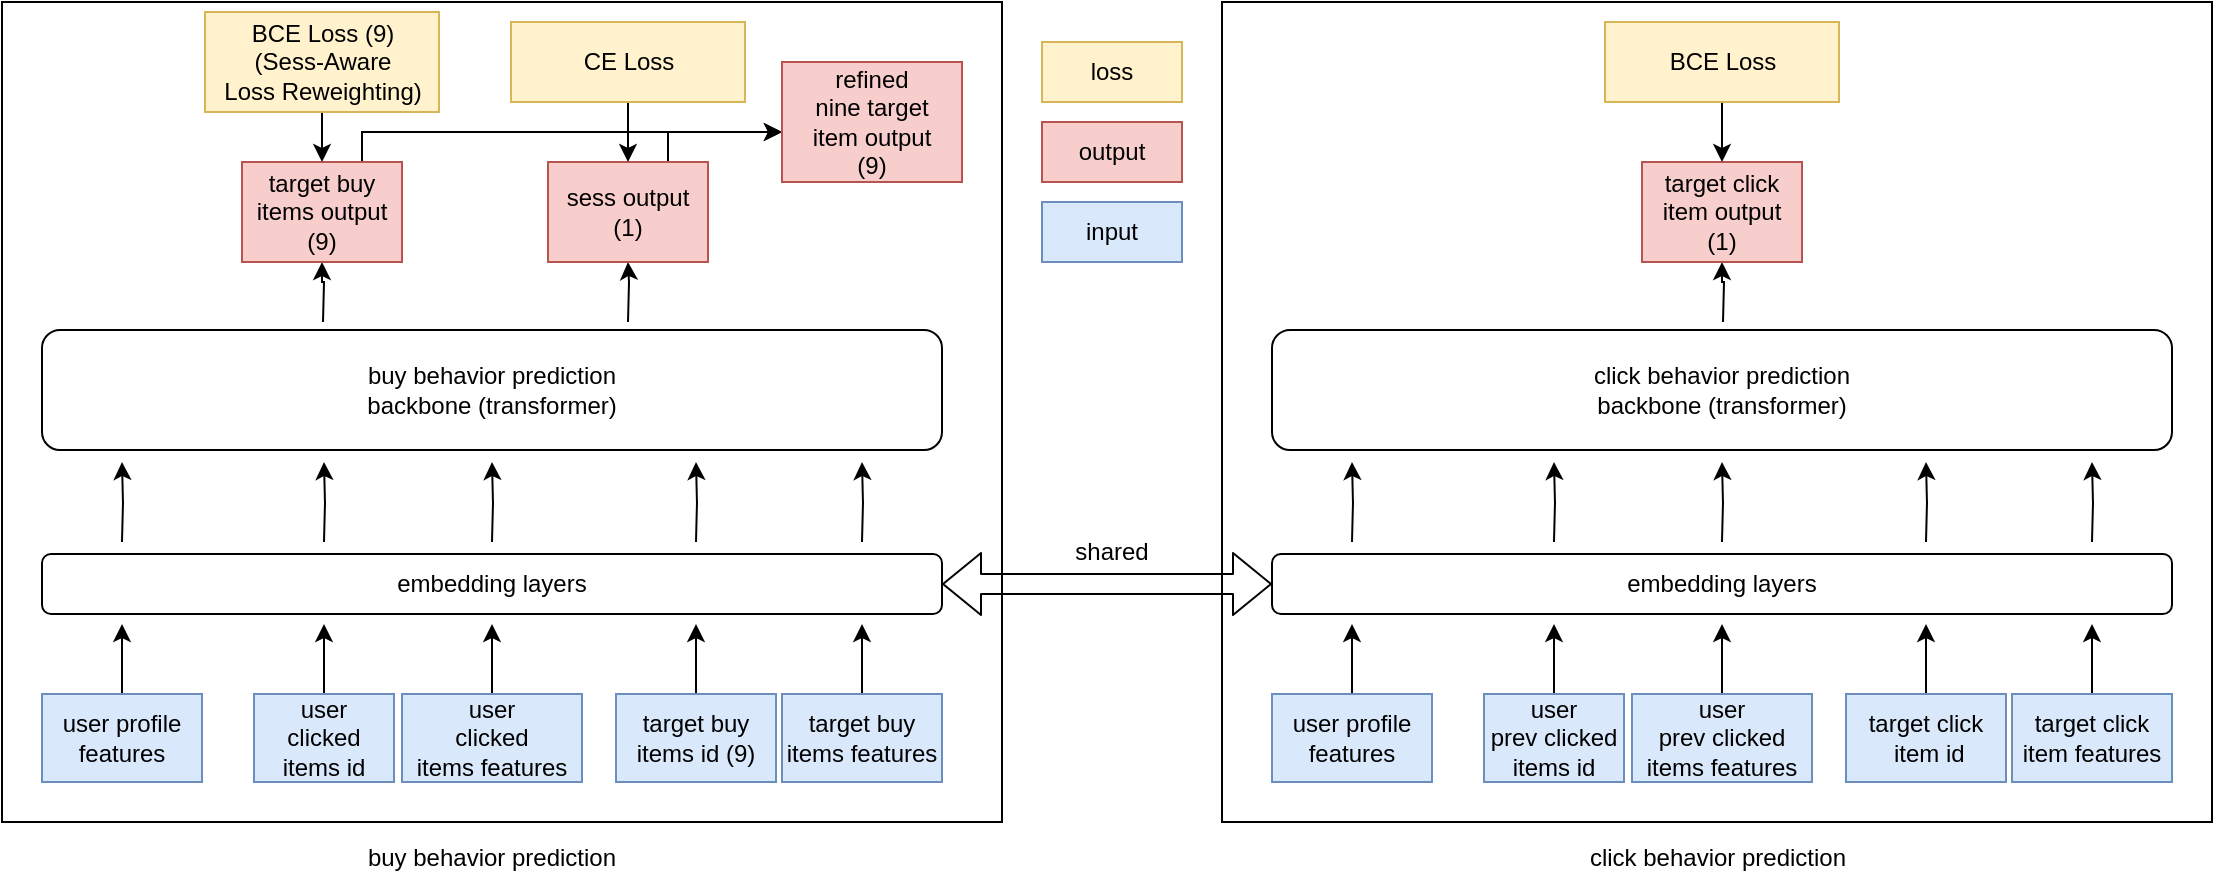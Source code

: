 <mxfile version="14.9.7" type="device" pages="2"><diagram id="-xp0kg093DUej-uV7qcj" name="Page-1"><mxGraphModel dx="1244" dy="751" grid="1" gridSize="10" guides="1" tooltips="1" connect="1" arrows="1" fold="1" page="1" pageScale="1" pageWidth="1100" pageHeight="850" math="0" shadow="0"><root><mxCell id="0"/><mxCell id="1" parent="0"/><mxCell id="5mPbPH-r_36rvwgHqpO8-64" value="" style="rounded=0;whiteSpace=wrap;html=1;fillColor=none;" vertex="1" parent="1"><mxGeometry x="630" y="10" width="495" height="410" as="geometry"/></mxCell><mxCell id="5mPbPH-r_36rvwgHqpO8-63" value="" style="rounded=0;whiteSpace=wrap;html=1;fillColor=none;" vertex="1" parent="1"><mxGeometry x="20" y="10" width="500" height="410" as="geometry"/></mxCell><mxCell id="5mPbPH-r_36rvwgHqpO8-10" style="edgeStyle=orthogonalEdgeStyle;rounded=0;orthogonalLoop=1;jettySize=auto;html=1;exitX=0.25;exitY=0;exitDx=0;exitDy=0;" edge="1" parent="1" target="5mPbPH-r_36rvwgHqpO8-8"><mxGeometry relative="1" as="geometry"><mxPoint x="180.5" y="170" as="sourcePoint"/></mxGeometry></mxCell><mxCell id="5mPbPH-r_36rvwgHqpO8-11" style="edgeStyle=orthogonalEdgeStyle;rounded=0;orthogonalLoop=1;jettySize=auto;html=1;exitX=0.5;exitY=0;exitDx=0;exitDy=0;" edge="1" parent="1" target="5mPbPH-r_36rvwgHqpO8-9"><mxGeometry relative="1" as="geometry"><mxPoint x="333" y="170" as="sourcePoint"/></mxGeometry></mxCell><mxCell id="5mPbPH-r_36rvwgHqpO8-1" value="buy behavior prediction &lt;br&gt;backbone (transformer)" style="rounded=1;whiteSpace=wrap;html=1;" vertex="1" parent="1"><mxGeometry x="40" y="174" width="450" height="60" as="geometry"/></mxCell><mxCell id="5mPbPH-r_36rvwgHqpO8-2" value="embedding layers" style="rounded=1;whiteSpace=wrap;html=1;" vertex="1" parent="1"><mxGeometry x="40" y="286" width="450" height="30" as="geometry"/></mxCell><mxCell id="5mPbPH-r_36rvwgHqpO8-17" style="edgeStyle=orthogonalEdgeStyle;rounded=0;orthogonalLoop=1;jettySize=auto;html=1;exitX=0.5;exitY=0;exitDx=0;exitDy=0;" edge="1" parent="1" source="5mPbPH-r_36rvwgHqpO8-3"><mxGeometry relative="1" as="geometry"><mxPoint x="80" y="321" as="targetPoint"/></mxGeometry></mxCell><mxCell id="5mPbPH-r_36rvwgHqpO8-3" value="user profile&lt;br&gt;features" style="text;html=1;strokeColor=#6c8ebf;fillColor=#dae8fc;align=center;verticalAlign=middle;whiteSpace=wrap;rounded=0;" vertex="1" parent="1"><mxGeometry x="40" y="356" width="80" height="44" as="geometry"/></mxCell><mxCell id="5mPbPH-r_36rvwgHqpO8-13" style="edgeStyle=orthogonalEdgeStyle;rounded=0;orthogonalLoop=1;jettySize=auto;html=1;exitX=0.5;exitY=0;exitDx=0;exitDy=0;" edge="1" parent="1" source="5mPbPH-r_36rvwgHqpO8-4"><mxGeometry relative="1" as="geometry"><mxPoint x="181" y="321" as="targetPoint"/></mxGeometry></mxCell><mxCell id="5mPbPH-r_36rvwgHqpO8-4" value="user &lt;br&gt;clicked &lt;br&gt;items id" style="text;html=1;strokeColor=#6c8ebf;fillColor=#dae8fc;align=center;verticalAlign=middle;whiteSpace=wrap;rounded=0;" vertex="1" parent="1"><mxGeometry x="146" y="356" width="70" height="44" as="geometry"/></mxCell><mxCell id="5mPbPH-r_36rvwgHqpO8-14" style="edgeStyle=orthogonalEdgeStyle;rounded=0;orthogonalLoop=1;jettySize=auto;html=1;exitX=0.5;exitY=0;exitDx=0;exitDy=0;" edge="1" parent="1" source="5mPbPH-r_36rvwgHqpO8-5"><mxGeometry relative="1" as="geometry"><mxPoint x="265" y="321" as="targetPoint"/></mxGeometry></mxCell><mxCell id="5mPbPH-r_36rvwgHqpO8-5" value="user &lt;br&gt;clicked &lt;br&gt;items features" style="text;html=1;strokeColor=#6c8ebf;fillColor=#dae8fc;align=center;verticalAlign=middle;whiteSpace=wrap;rounded=0;" vertex="1" parent="1"><mxGeometry x="220" y="356" width="90" height="44" as="geometry"/></mxCell><mxCell id="5mPbPH-r_36rvwgHqpO8-15" style="edgeStyle=orthogonalEdgeStyle;rounded=0;orthogonalLoop=1;jettySize=auto;html=1;exitX=0.5;exitY=0;exitDx=0;exitDy=0;" edge="1" parent="1" source="5mPbPH-r_36rvwgHqpO8-6"><mxGeometry relative="1" as="geometry"><mxPoint x="367" y="321" as="targetPoint"/></mxGeometry></mxCell><mxCell id="5mPbPH-r_36rvwgHqpO8-6" value="target buy&lt;br&gt;items id (9)" style="text;html=1;strokeColor=#6c8ebf;fillColor=#dae8fc;align=center;verticalAlign=middle;whiteSpace=wrap;rounded=0;" vertex="1" parent="1"><mxGeometry x="327" y="356" width="80" height="44" as="geometry"/></mxCell><mxCell id="5mPbPH-r_36rvwgHqpO8-16" style="edgeStyle=orthogonalEdgeStyle;rounded=0;orthogonalLoop=1;jettySize=auto;html=1;exitX=0.5;exitY=0;exitDx=0;exitDy=0;" edge="1" parent="1" source="5mPbPH-r_36rvwgHqpO8-7"><mxGeometry relative="1" as="geometry"><mxPoint x="450" y="321" as="targetPoint"/></mxGeometry></mxCell><mxCell id="5mPbPH-r_36rvwgHqpO8-7" value="target buy items features" style="text;html=1;strokeColor=#6c8ebf;fillColor=#dae8fc;align=center;verticalAlign=middle;whiteSpace=wrap;rounded=0;" vertex="1" parent="1"><mxGeometry x="410" y="356" width="80" height="44" as="geometry"/></mxCell><mxCell id="5mPbPH-r_36rvwgHqpO8-68" style="edgeStyle=orthogonalEdgeStyle;rounded=0;orthogonalLoop=1;jettySize=auto;html=1;exitX=0.75;exitY=0;exitDx=0;exitDy=0;" edge="1" parent="1" source="5mPbPH-r_36rvwgHqpO8-8" target="5mPbPH-r_36rvwgHqpO8-67"><mxGeometry relative="1" as="geometry"><Array as="points"><mxPoint x="200" y="75"/></Array></mxGeometry></mxCell><mxCell id="5mPbPH-r_36rvwgHqpO8-8" value="target buy&lt;br&gt;items output&lt;br&gt;(9)" style="text;html=1;strokeColor=#b85450;fillColor=#f8cecc;align=center;verticalAlign=middle;whiteSpace=wrap;rounded=0;" vertex="1" parent="1"><mxGeometry x="140" y="90" width="80" height="50" as="geometry"/></mxCell><mxCell id="5mPbPH-r_36rvwgHqpO8-69" style="edgeStyle=orthogonalEdgeStyle;rounded=0;orthogonalLoop=1;jettySize=auto;html=1;exitX=0.75;exitY=0;exitDx=0;exitDy=0;" edge="1" parent="1" source="5mPbPH-r_36rvwgHqpO8-9" target="5mPbPH-r_36rvwgHqpO8-67"><mxGeometry relative="1" as="geometry"><Array as="points"><mxPoint x="353" y="75"/></Array></mxGeometry></mxCell><mxCell id="5mPbPH-r_36rvwgHqpO8-9" value="sess output&lt;br&gt;(1)" style="text;html=1;strokeColor=#b85450;fillColor=#f8cecc;align=center;verticalAlign=middle;whiteSpace=wrap;rounded=0;" vertex="1" parent="1"><mxGeometry x="293" y="90" width="80" height="50" as="geometry"/></mxCell><mxCell id="5mPbPH-r_36rvwgHqpO8-24" style="edgeStyle=orthogonalEdgeStyle;rounded=0;orthogonalLoop=1;jettySize=auto;html=1;exitX=0.5;exitY=0;exitDx=0;exitDy=0;" edge="1" parent="1"><mxGeometry relative="1" as="geometry"><mxPoint x="80" y="240" as="targetPoint"/><mxPoint x="80" y="280" as="sourcePoint"/></mxGeometry></mxCell><mxCell id="5mPbPH-r_36rvwgHqpO8-25" style="edgeStyle=orthogonalEdgeStyle;rounded=0;orthogonalLoop=1;jettySize=auto;html=1;exitX=0.5;exitY=0;exitDx=0;exitDy=0;" edge="1" parent="1"><mxGeometry relative="1" as="geometry"><mxPoint x="181" y="240" as="targetPoint"/><mxPoint x="181" y="280" as="sourcePoint"/></mxGeometry></mxCell><mxCell id="5mPbPH-r_36rvwgHqpO8-26" style="edgeStyle=orthogonalEdgeStyle;rounded=0;orthogonalLoop=1;jettySize=auto;html=1;exitX=0.5;exitY=0;exitDx=0;exitDy=0;" edge="1" parent="1"><mxGeometry relative="1" as="geometry"><mxPoint x="265" y="240" as="targetPoint"/><mxPoint x="265" y="280" as="sourcePoint"/></mxGeometry></mxCell><mxCell id="5mPbPH-r_36rvwgHqpO8-27" style="edgeStyle=orthogonalEdgeStyle;rounded=0;orthogonalLoop=1;jettySize=auto;html=1;exitX=0.5;exitY=0;exitDx=0;exitDy=0;" edge="1" parent="1"><mxGeometry relative="1" as="geometry"><mxPoint x="367" y="240" as="targetPoint"/><mxPoint x="367" y="280" as="sourcePoint"/></mxGeometry></mxCell><mxCell id="5mPbPH-r_36rvwgHqpO8-28" style="edgeStyle=orthogonalEdgeStyle;rounded=0;orthogonalLoop=1;jettySize=auto;html=1;exitX=0.5;exitY=0;exitDx=0;exitDy=0;" edge="1" parent="1"><mxGeometry relative="1" as="geometry"><mxPoint x="450" y="240" as="targetPoint"/><mxPoint x="450" y="280" as="sourcePoint"/></mxGeometry></mxCell><mxCell id="5mPbPH-r_36rvwgHqpO8-31" style="edgeStyle=orthogonalEdgeStyle;rounded=0;orthogonalLoop=1;jettySize=auto;html=1;exitX=0.5;exitY=1;exitDx=0;exitDy=0;entryX=0.5;entryY=0;entryDx=0;entryDy=0;" edge="1" parent="1" source="5mPbPH-r_36rvwgHqpO8-29" target="5mPbPH-r_36rvwgHqpO8-9"><mxGeometry relative="1" as="geometry"/></mxCell><mxCell id="5mPbPH-r_36rvwgHqpO8-29" value="CE Loss" style="text;html=1;strokeColor=#d6b656;fillColor=#fff2cc;align=center;verticalAlign=middle;whiteSpace=wrap;rounded=0;" vertex="1" parent="1"><mxGeometry x="274.5" y="20" width="117" height="40" as="geometry"/></mxCell><mxCell id="5mPbPH-r_36rvwgHqpO8-32" style="edgeStyle=orthogonalEdgeStyle;rounded=0;orthogonalLoop=1;jettySize=auto;html=1;exitX=0.5;exitY=1;exitDx=0;exitDy=0;entryX=0.5;entryY=0;entryDx=0;entryDy=0;" edge="1" parent="1" source="5mPbPH-r_36rvwgHqpO8-30" target="5mPbPH-r_36rvwgHqpO8-8"><mxGeometry relative="1" as="geometry"/></mxCell><mxCell id="5mPbPH-r_36rvwgHqpO8-30" value="BCE Loss (9)&lt;br&gt;(Sess-Aware &lt;br&gt;Loss Reweighting)" style="text;html=1;strokeColor=#d6b656;fillColor=#fff2cc;align=center;verticalAlign=middle;whiteSpace=wrap;rounded=0;" vertex="1" parent="1"><mxGeometry x="121.5" y="15" width="117" height="50" as="geometry"/></mxCell><mxCell id="5mPbPH-r_36rvwgHqpO8-33" value="loss" style="rounded=0;whiteSpace=wrap;html=1;fillColor=#fff2cc;strokeColor=#d6b656;" vertex="1" parent="1"><mxGeometry x="540" y="30" width="70" height="30" as="geometry"/></mxCell><mxCell id="5mPbPH-r_36rvwgHqpO8-34" value="output" style="rounded=0;whiteSpace=wrap;html=1;fillColor=#f8cecc;strokeColor=#b85450;" vertex="1" parent="1"><mxGeometry x="540" y="70" width="70" height="30" as="geometry"/></mxCell><mxCell id="5mPbPH-r_36rvwgHqpO8-35" value="input" style="rounded=0;whiteSpace=wrap;html=1;fillColor=#dae8fc;strokeColor=#6c8ebf;" vertex="1" parent="1"><mxGeometry x="540" y="110" width="70" height="30" as="geometry"/></mxCell><mxCell id="5mPbPH-r_36rvwgHqpO8-36" style="edgeStyle=orthogonalEdgeStyle;rounded=0;orthogonalLoop=1;jettySize=auto;html=1;exitX=0.25;exitY=0;exitDx=0;exitDy=0;" edge="1" parent="1" target="5mPbPH-r_36rvwgHqpO8-50"><mxGeometry relative="1" as="geometry"><mxPoint x="880.5" y="170" as="sourcePoint"/></mxGeometry></mxCell><mxCell id="5mPbPH-r_36rvwgHqpO8-38" value="click behavior prediction&lt;br&gt;backbone&amp;nbsp;(transformer)" style="rounded=1;whiteSpace=wrap;html=1;" vertex="1" parent="1"><mxGeometry x="655" y="174" width="450" height="60" as="geometry"/></mxCell><mxCell id="5mPbPH-r_36rvwgHqpO8-39" value="embedding layers" style="rounded=1;whiteSpace=wrap;html=1;" vertex="1" parent="1"><mxGeometry x="655" y="286" width="450" height="30" as="geometry"/></mxCell><mxCell id="5mPbPH-r_36rvwgHqpO8-40" style="edgeStyle=orthogonalEdgeStyle;rounded=0;orthogonalLoop=1;jettySize=auto;html=1;exitX=0.5;exitY=0;exitDx=0;exitDy=0;" edge="1" parent="1" source="5mPbPH-r_36rvwgHqpO8-41"><mxGeometry relative="1" as="geometry"><mxPoint x="695" y="321" as="targetPoint"/></mxGeometry></mxCell><mxCell id="5mPbPH-r_36rvwgHqpO8-41" value="user profile&lt;br&gt;features" style="text;html=1;strokeColor=#6c8ebf;fillColor=#dae8fc;align=center;verticalAlign=middle;whiteSpace=wrap;rounded=0;" vertex="1" parent="1"><mxGeometry x="655" y="356" width="80" height="44" as="geometry"/></mxCell><mxCell id="5mPbPH-r_36rvwgHqpO8-42" style="edgeStyle=orthogonalEdgeStyle;rounded=0;orthogonalLoop=1;jettySize=auto;html=1;exitX=0.5;exitY=0;exitDx=0;exitDy=0;" edge="1" parent="1" source="5mPbPH-r_36rvwgHqpO8-43"><mxGeometry relative="1" as="geometry"><mxPoint x="796" y="321" as="targetPoint"/></mxGeometry></mxCell><mxCell id="5mPbPH-r_36rvwgHqpO8-43" value="user &lt;br&gt;prev clicked &lt;br&gt;items id" style="text;html=1;strokeColor=#6c8ebf;fillColor=#dae8fc;align=center;verticalAlign=middle;whiteSpace=wrap;rounded=0;" vertex="1" parent="1"><mxGeometry x="761" y="356" width="70" height="44" as="geometry"/></mxCell><mxCell id="5mPbPH-r_36rvwgHqpO8-44" style="edgeStyle=orthogonalEdgeStyle;rounded=0;orthogonalLoop=1;jettySize=auto;html=1;exitX=0.5;exitY=0;exitDx=0;exitDy=0;" edge="1" parent="1" source="5mPbPH-r_36rvwgHqpO8-45"><mxGeometry relative="1" as="geometry"><mxPoint x="880" y="321" as="targetPoint"/></mxGeometry></mxCell><mxCell id="5mPbPH-r_36rvwgHqpO8-45" value="user &lt;br&gt;prev clicked &lt;br&gt;items features" style="text;html=1;strokeColor=#6c8ebf;fillColor=#dae8fc;align=center;verticalAlign=middle;whiteSpace=wrap;rounded=0;" vertex="1" parent="1"><mxGeometry x="835" y="356" width="90" height="44" as="geometry"/></mxCell><mxCell id="5mPbPH-r_36rvwgHqpO8-46" style="edgeStyle=orthogonalEdgeStyle;rounded=0;orthogonalLoop=1;jettySize=auto;html=1;exitX=0.5;exitY=0;exitDx=0;exitDy=0;" edge="1" parent="1" source="5mPbPH-r_36rvwgHqpO8-47"><mxGeometry relative="1" as="geometry"><mxPoint x="982" y="321" as="targetPoint"/></mxGeometry></mxCell><mxCell id="5mPbPH-r_36rvwgHqpO8-47" value="target click&lt;br&gt;&amp;nbsp;item id" style="text;html=1;strokeColor=#6c8ebf;fillColor=#dae8fc;align=center;verticalAlign=middle;whiteSpace=wrap;rounded=0;" vertex="1" parent="1"><mxGeometry x="942" y="356" width="80" height="44" as="geometry"/></mxCell><mxCell id="5mPbPH-r_36rvwgHqpO8-48" style="edgeStyle=orthogonalEdgeStyle;rounded=0;orthogonalLoop=1;jettySize=auto;html=1;exitX=0.5;exitY=0;exitDx=0;exitDy=0;" edge="1" parent="1" source="5mPbPH-r_36rvwgHqpO8-49"><mxGeometry relative="1" as="geometry"><mxPoint x="1065" y="321" as="targetPoint"/></mxGeometry></mxCell><mxCell id="5mPbPH-r_36rvwgHqpO8-49" value="target click&lt;br&gt;item features" style="text;html=1;strokeColor=#6c8ebf;fillColor=#dae8fc;align=center;verticalAlign=middle;whiteSpace=wrap;rounded=0;" vertex="1" parent="1"><mxGeometry x="1025" y="356" width="80" height="44" as="geometry"/></mxCell><mxCell id="5mPbPH-r_36rvwgHqpO8-50" value="target click &lt;br&gt;item output&lt;br&gt;(1)" style="text;html=1;strokeColor=#b85450;fillColor=#f8cecc;align=center;verticalAlign=middle;whiteSpace=wrap;rounded=0;" vertex="1" parent="1"><mxGeometry x="840" y="90" width="80" height="50" as="geometry"/></mxCell><mxCell id="5mPbPH-r_36rvwgHqpO8-52" style="edgeStyle=orthogonalEdgeStyle;rounded=0;orthogonalLoop=1;jettySize=auto;html=1;exitX=0.5;exitY=0;exitDx=0;exitDy=0;" edge="1" parent="1"><mxGeometry relative="1" as="geometry"><mxPoint x="695" y="240" as="targetPoint"/><mxPoint x="695" y="280" as="sourcePoint"/></mxGeometry></mxCell><mxCell id="5mPbPH-r_36rvwgHqpO8-53" style="edgeStyle=orthogonalEdgeStyle;rounded=0;orthogonalLoop=1;jettySize=auto;html=1;exitX=0.5;exitY=0;exitDx=0;exitDy=0;" edge="1" parent="1"><mxGeometry relative="1" as="geometry"><mxPoint x="796" y="240" as="targetPoint"/><mxPoint x="796" y="280" as="sourcePoint"/></mxGeometry></mxCell><mxCell id="5mPbPH-r_36rvwgHqpO8-54" style="edgeStyle=orthogonalEdgeStyle;rounded=0;orthogonalLoop=1;jettySize=auto;html=1;exitX=0.5;exitY=0;exitDx=0;exitDy=0;" edge="1" parent="1"><mxGeometry relative="1" as="geometry"><mxPoint x="880" y="240" as="targetPoint"/><mxPoint x="880" y="280" as="sourcePoint"/></mxGeometry></mxCell><mxCell id="5mPbPH-r_36rvwgHqpO8-55" style="edgeStyle=orthogonalEdgeStyle;rounded=0;orthogonalLoop=1;jettySize=auto;html=1;exitX=0.5;exitY=0;exitDx=0;exitDy=0;" edge="1" parent="1"><mxGeometry relative="1" as="geometry"><mxPoint x="982" y="240" as="targetPoint"/><mxPoint x="982" y="280" as="sourcePoint"/></mxGeometry></mxCell><mxCell id="5mPbPH-r_36rvwgHqpO8-56" style="edgeStyle=orthogonalEdgeStyle;rounded=0;orthogonalLoop=1;jettySize=auto;html=1;exitX=0.5;exitY=0;exitDx=0;exitDy=0;" edge="1" parent="1"><mxGeometry relative="1" as="geometry"><mxPoint x="1065" y="240" as="targetPoint"/><mxPoint x="1065" y="280" as="sourcePoint"/></mxGeometry></mxCell><mxCell id="5mPbPH-r_36rvwgHqpO8-59" style="edgeStyle=orthogonalEdgeStyle;rounded=0;orthogonalLoop=1;jettySize=auto;html=1;exitX=0.5;exitY=1;exitDx=0;exitDy=0;entryX=0.5;entryY=0;entryDx=0;entryDy=0;" edge="1" parent="1" source="5mPbPH-r_36rvwgHqpO8-60" target="5mPbPH-r_36rvwgHqpO8-50"><mxGeometry relative="1" as="geometry"/></mxCell><mxCell id="5mPbPH-r_36rvwgHqpO8-60" value="BCE Loss" style="text;html=1;strokeColor=#d6b656;fillColor=#fff2cc;align=center;verticalAlign=middle;whiteSpace=wrap;rounded=0;" vertex="1" parent="1"><mxGeometry x="821.5" y="20" width="117" height="40" as="geometry"/></mxCell><mxCell id="5mPbPH-r_36rvwgHqpO8-61" value="" style="shape=flexArrow;endArrow=classic;startArrow=classic;html=1;entryX=0;entryY=0.5;entryDx=0;entryDy=0;exitX=1;exitY=0.5;exitDx=0;exitDy=0;" edge="1" parent="1" source="5mPbPH-r_36rvwgHqpO8-2" target="5mPbPH-r_36rvwgHqpO8-39"><mxGeometry width="100" height="100" relative="1" as="geometry"><mxPoint x="490" y="310" as="sourcePoint"/><mxPoint x="650" y="280" as="targetPoint"/></mxGeometry></mxCell><mxCell id="5mPbPH-r_36rvwgHqpO8-62" value="shared" style="text;html=1;strokeColor=none;fillColor=none;align=center;verticalAlign=middle;whiteSpace=wrap;rounded=0;" vertex="1" parent="1"><mxGeometry x="555" y="270" width="40" height="30" as="geometry"/></mxCell><mxCell id="5mPbPH-r_36rvwgHqpO8-65" value="buy behavior prediction" style="text;html=1;strokeColor=none;fillColor=none;align=center;verticalAlign=middle;whiteSpace=wrap;rounded=0;" vertex="1" parent="1"><mxGeometry x="188" y="425" width="154" height="25" as="geometry"/></mxCell><mxCell id="5mPbPH-r_36rvwgHqpO8-66" value="click behavior prediction" style="text;html=1;strokeColor=none;fillColor=none;align=center;verticalAlign=middle;whiteSpace=wrap;rounded=0;" vertex="1" parent="1"><mxGeometry x="767.5" y="425" width="220" height="25" as="geometry"/></mxCell><mxCell id="5mPbPH-r_36rvwgHqpO8-67" value="refined &lt;br&gt;nine target&lt;br&gt;item output&lt;br&gt;(9)" style="text;html=1;strokeColor=#b85450;fillColor=#f8cecc;align=center;verticalAlign=middle;whiteSpace=wrap;rounded=0;" vertex="1" parent="1"><mxGeometry x="410" y="40" width="90" height="60" as="geometry"/></mxCell></root></mxGraphModel></diagram><diagram id="BxMHfzdYdyCBLfSvfLAf" name="Page-2"><mxGraphModel dx="2125" dy="619" grid="1" gridSize="10" guides="1" tooltips="1" connect="1" arrows="1" fold="1" page="1" pageScale="1" pageWidth="1100" pageHeight="850" math="0" shadow="0"><root><mxCell id="pgxDo1FalSfboxoT1HsN-0"/><mxCell id="pgxDo1FalSfboxoT1HsN-1" parent="pgxDo1FalSfboxoT1HsN-0"/><mxCell id="pgxDo1FalSfboxoT1HsN-11" value="" style="rounded=1;whiteSpace=wrap;html=1;fillColor=#dae8fc;strokeColor=#6c8ebf;fontSize=18;" vertex="1" parent="pgxDo1FalSfboxoT1HsN-1"><mxGeometry x="-740" y="80" width="70" height="70" as="geometry"/></mxCell><mxCell id="pgxDo1FalSfboxoT1HsN-12" value="" style="rounded=1;whiteSpace=wrap;html=1;fillColor=#dae8fc;strokeColor=#6c8ebf;fontSize=18;" vertex="1" parent="pgxDo1FalSfboxoT1HsN-1"><mxGeometry x="-640" y="80" width="70" height="70" as="geometry"/></mxCell><mxCell id="pgxDo1FalSfboxoT1HsN-13" value="" style="rounded=1;whiteSpace=wrap;html=1;fillColor=#dae8fc;strokeColor=#6c8ebf;fontSize=18;" vertex="1" parent="pgxDo1FalSfboxoT1HsN-1"><mxGeometry x="-540" y="80" width="70" height="70" as="geometry"/></mxCell><mxCell id="pgxDo1FalSfboxoT1HsN-14" value="" style="rounded=1;whiteSpace=wrap;html=1;fillColor=#d5e8d4;strokeColor=#82b366;fontSize=18;" vertex="1" parent="pgxDo1FalSfboxoT1HsN-1"><mxGeometry x="-740" y="180" width="70" height="70" as="geometry"/></mxCell><mxCell id="pgxDo1FalSfboxoT1HsN-15" value="" style="rounded=1;whiteSpace=wrap;html=1;fillColor=#d5e8d4;strokeColor=#82b366;fontSize=18;" vertex="1" parent="pgxDo1FalSfboxoT1HsN-1"><mxGeometry x="-640" y="180" width="70" height="70" as="geometry"/></mxCell><mxCell id="pgxDo1FalSfboxoT1HsN-16" value="" style="rounded=1;whiteSpace=wrap;html=1;fillColor=#f8cecc;strokeColor=#b85450;fontSize=18;" vertex="1" parent="pgxDo1FalSfboxoT1HsN-1"><mxGeometry x="-540" y="180" width="70" height="70" as="geometry"/></mxCell><mxCell id="pgxDo1FalSfboxoT1HsN-17" value="" style="rounded=1;whiteSpace=wrap;html=1;fillColor=#fff2cc;strokeColor=#d6b656;fontSize=18;" vertex="1" parent="pgxDo1FalSfboxoT1HsN-1"><mxGeometry x="-740" y="280" width="70" height="70" as="geometry"/></mxCell><mxCell id="pgxDo1FalSfboxoT1HsN-18" value="" style="rounded=1;whiteSpace=wrap;html=1;fillColor=#fff2cc;strokeColor=#d6b656;fontSize=18;" vertex="1" parent="pgxDo1FalSfboxoT1HsN-1"><mxGeometry x="-640" y="280" width="70" height="70" as="geometry"/></mxCell><mxCell id="pgxDo1FalSfboxoT1HsN-19" value="" style="rounded=1;whiteSpace=wrap;html=1;fillColor=#fff2cc;strokeColor=#d6b656;fontSize=18;" vertex="1" parent="pgxDo1FalSfboxoT1HsN-1"><mxGeometry x="-540" y="280" width="70" height="70" as="geometry"/></mxCell><mxCell id="pgxDo1FalSfboxoT1HsN-20" value="" style="rounded=1;whiteSpace=wrap;html=1;fontSize=16;fillColor=#dae8fc;strokeColor=#6c8ebf;" vertex="1" parent="pgxDo1FalSfboxoT1HsN-1"><mxGeometry x="-420" y="80" width="30" height="30" as="geometry"/></mxCell><mxCell id="pgxDo1FalSfboxoT1HsN-21" value="" style="rounded=1;whiteSpace=wrap;html=1;fontSize=16;fillColor=#d5e8d4;strokeColor=#82b366;" vertex="1" parent="pgxDo1FalSfboxoT1HsN-1"><mxGeometry x="-420" y="120" width="30" height="30" as="geometry"/></mxCell><mxCell id="pgxDo1FalSfboxoT1HsN-22" value="" style="rounded=1;whiteSpace=wrap;html=1;fontSize=16;fillColor=#f8cecc;strokeColor=#b85450;" vertex="1" parent="pgxDo1FalSfboxoT1HsN-1"><mxGeometry x="-420" y="160" width="30" height="30" as="geometry"/></mxCell><mxCell id="pgxDo1FalSfboxoT1HsN-23" value="" style="rounded=1;whiteSpace=wrap;html=1;fontSize=16;fillColor=#fff2cc;strokeColor=#d6b656;" vertex="1" parent="pgxDo1FalSfboxoT1HsN-1"><mxGeometry x="-420" y="200" width="30" height="30" as="geometry"/></mxCell><mxCell id="pgxDo1FalSfboxoT1HsN-24" value="" style="endArrow=none;html=1;fontSize=18;" edge="1" parent="pgxDo1FalSfboxoT1HsN-1"><mxGeometry width="50" height="50" relative="1" as="geometry"><mxPoint x="-750.0" y="70" as="sourcePoint"/><mxPoint x="-460" y="70" as="targetPoint"/></mxGeometry></mxCell><mxCell id="pgxDo1FalSfboxoT1HsN-25" value="" style="endArrow=none;html=1;fontSize=18;" edge="1" parent="pgxDo1FalSfboxoT1HsN-1"><mxGeometry width="50" height="50" relative="1" as="geometry"><mxPoint x="-750.0" y="70" as="sourcePoint"/><mxPoint x="-750.0" y="260" as="targetPoint"/></mxGeometry></mxCell><mxCell id="pgxDo1FalSfboxoT1HsN-26" value="" style="endArrow=none;html=1;fontSize=18;" edge="1" parent="pgxDo1FalSfboxoT1HsN-1"><mxGeometry width="50" height="50" relative="1" as="geometry"><mxPoint x="-460" y="70" as="sourcePoint"/><mxPoint x="-460" y="160" as="targetPoint"/></mxGeometry></mxCell><mxCell id="pgxDo1FalSfboxoT1HsN-27" value="" style="endArrow=none;html=1;fontSize=18;" edge="1" parent="pgxDo1FalSfboxoT1HsN-1"><mxGeometry width="50" height="50" relative="1" as="geometry"><mxPoint x="-560" y="160" as="sourcePoint"/><mxPoint x="-460" y="160" as="targetPoint"/></mxGeometry></mxCell><mxCell id="pgxDo1FalSfboxoT1HsN-28" value="" style="endArrow=none;html=1;fontSize=18;" edge="1" parent="pgxDo1FalSfboxoT1HsN-1"><mxGeometry width="50" height="50" relative="1" as="geometry"><mxPoint x="-560" y="160" as="sourcePoint"/><mxPoint x="-560" y="260" as="targetPoint"/></mxGeometry></mxCell><mxCell id="pgxDo1FalSfboxoT1HsN-29" value="" style="endArrow=none;html=1;fontSize=18;" edge="1" parent="pgxDo1FalSfboxoT1HsN-1"><mxGeometry width="50" height="50" relative="1" as="geometry"><mxPoint x="-750.0" y="260.31" as="sourcePoint"/><mxPoint x="-560" y="260" as="targetPoint"/></mxGeometry></mxCell><mxCell id="pgxDo1FalSfboxoT1HsN-30" value="" style="endArrow=none;html=1;fontSize=18;dashed=1;" edge="1" parent="pgxDo1FalSfboxoT1HsN-1"><mxGeometry width="50" height="50" relative="1" as="geometry"><mxPoint x="-750.0" y="270.31" as="sourcePoint"/><mxPoint x="-550" y="270" as="targetPoint"/></mxGeometry></mxCell><mxCell id="pgxDo1FalSfboxoT1HsN-31" value="" style="endArrow=none;html=1;fontSize=18;dashed=1;" edge="1" parent="pgxDo1FalSfboxoT1HsN-1"><mxGeometry width="50" height="50" relative="1" as="geometry"><mxPoint x="-750.0" y="360.31" as="sourcePoint"/><mxPoint x="-460" y="360" as="targetPoint"/></mxGeometry></mxCell><mxCell id="pgxDo1FalSfboxoT1HsN-32" value="" style="endArrow=none;html=1;fontSize=18;dashed=1;" edge="1" parent="pgxDo1FalSfboxoT1HsN-1"><mxGeometry width="50" height="50" relative="1" as="geometry"><mxPoint x="-550" y="170" as="sourcePoint"/><mxPoint x="-550" y="270" as="targetPoint"/></mxGeometry></mxCell><mxCell id="pgxDo1FalSfboxoT1HsN-33" value="" style="endArrow=none;html=1;fontSize=18;dashed=1;" edge="1" parent="pgxDo1FalSfboxoT1HsN-1"><mxGeometry width="50" height="50" relative="1" as="geometry"><mxPoint x="-460" y="170" as="sourcePoint"/><mxPoint x="-460" y="360" as="targetPoint"/></mxGeometry></mxCell><mxCell id="pgxDo1FalSfboxoT1HsN-34" value="" style="endArrow=none;html=1;fontSize=18;dashed=1;" edge="1" parent="pgxDo1FalSfboxoT1HsN-1"><mxGeometry width="50" height="50" relative="1" as="geometry"><mxPoint x="-750" y="270.0" as="sourcePoint"/><mxPoint x="-750" y="360" as="targetPoint"/></mxGeometry></mxCell><mxCell id="pgxDo1FalSfboxoT1HsN-35" value="" style="endArrow=none;html=1;fontSize=18;dashed=1;" edge="1" parent="pgxDo1FalSfboxoT1HsN-1"><mxGeometry width="50" height="50" relative="1" as="geometry"><mxPoint x="-550" y="170" as="sourcePoint"/><mxPoint x="-460" y="170" as="targetPoint"/></mxGeometry></mxCell><mxCell id="pgxDo1FalSfboxoT1HsN-36" value="weak positive" style="text;html=1;strokeColor=none;fillColor=none;align=center;verticalAlign=middle;whiteSpace=wrap;rounded=0;fontSize=16;" vertex="1" parent="pgxDo1FalSfboxoT1HsN-1"><mxGeometry x="-380" y="85" width="120" height="20" as="geometry"/></mxCell><mxCell id="pgxDo1FalSfboxoT1HsN-37" value="strong positive" style="text;html=1;strokeColor=none;fillColor=none;align=center;verticalAlign=middle;whiteSpace=wrap;rounded=0;fontSize=16;" vertex="1" parent="pgxDo1FalSfboxoT1HsN-1"><mxGeometry x="-380" y="125" width="120" height="20" as="geometry"/></mxCell><mxCell id="pgxDo1FalSfboxoT1HsN-38" value="strong negative" style="text;html=1;strokeColor=none;fillColor=none;align=center;verticalAlign=middle;whiteSpace=wrap;rounded=0;fontSize=16;" vertex="1" parent="pgxDo1FalSfboxoT1HsN-1"><mxGeometry x="-380" y="165" width="120" height="20" as="geometry"/></mxCell><mxCell id="pgxDo1FalSfboxoT1HsN-39" value="weak negative" style="text;html=1;strokeColor=none;fillColor=none;align=center;verticalAlign=middle;whiteSpace=wrap;rounded=0;fontSize=16;" vertex="1" parent="pgxDo1FalSfboxoT1HsN-1"><mxGeometry x="-380" y="205" width="120" height="20" as="geometry"/></mxCell><mxCell id="pgxDo1FalSfboxoT1HsN-40" value="" style="rounded=0;whiteSpace=wrap;html=1;fontSize=16;strokeWidth=1;fillColor=none;" vertex="1" parent="pgxDo1FalSfboxoT1HsN-1"><mxGeometry x="-430" y="280" width="60" height="30" as="geometry"/></mxCell><mxCell id="pgxDo1FalSfboxoT1HsN-41" value="" style="rounded=0;whiteSpace=wrap;html=1;fontSize=16;strokeWidth=1;dashed=1;fillColor=none;" vertex="1" parent="pgxDo1FalSfboxoT1HsN-1"><mxGeometry x="-430" y="320" width="60" height="30" as="geometry"/></mxCell><mxCell id="pgxDo1FalSfboxoT1HsN-42" value="bought" style="text;html=1;strokeColor=none;fillColor=none;align=center;verticalAlign=middle;whiteSpace=wrap;rounded=0;fontSize=16;" vertex="1" parent="pgxDo1FalSfboxoT1HsN-1"><mxGeometry x="-360" y="285" width="70" height="20" as="geometry"/></mxCell><mxCell id="pgxDo1FalSfboxoT1HsN-43" value="not bought" style="text;html=1;strokeColor=none;fillColor=none;align=center;verticalAlign=middle;whiteSpace=wrap;rounded=0;fontSize=16;" vertex="1" parent="pgxDo1FalSfboxoT1HsN-1"><mxGeometry x="-360" y="325" width="100" height="20" as="geometry"/></mxCell><mxCell id="pgxDo1FalSfboxoT1HsN-44" value="sess 1" style="text;html=1;strokeColor=none;fillColor=none;align=center;verticalAlign=middle;whiteSpace=wrap;rounded=0;dashed=1;fontSize=16;" vertex="1" parent="pgxDo1FalSfboxoT1HsN-1"><mxGeometry x="-830" y="105" width="60" height="20" as="geometry"/></mxCell><mxCell id="pgxDo1FalSfboxoT1HsN-45" value="sess 2" style="text;html=1;strokeColor=none;fillColor=none;align=center;verticalAlign=middle;whiteSpace=wrap;rounded=0;dashed=1;fontSize=16;" vertex="1" parent="pgxDo1FalSfboxoT1HsN-1"><mxGeometry x="-830" y="205" width="60" height="20" as="geometry"/></mxCell><mxCell id="pgxDo1FalSfboxoT1HsN-46" value="sess 3" style="text;html=1;strokeColor=none;fillColor=none;align=center;verticalAlign=middle;whiteSpace=wrap;rounded=0;dashed=1;fontSize=16;" vertex="1" parent="pgxDo1FalSfboxoT1HsN-1"><mxGeometry x="-830" y="305" width="60" height="20" as="geometry"/></mxCell><mxCell id="VDmUQPQjaFo0IAXz_8BK-0" value="" style="rounded=1;whiteSpace=wrap;html=1;fontSize=18;fillColor=#d5e8d4;strokeColor=#82b366;" vertex="1" parent="pgxDo1FalSfboxoT1HsN-1"><mxGeometry x="-740" y="435" width="70" height="70" as="geometry"/></mxCell><mxCell id="VDmUQPQjaFo0IAXz_8BK-1" value="" style="rounded=1;whiteSpace=wrap;html=1;fontSize=18;fillColor=#d5e8d4;strokeColor=#82b366;" vertex="1" parent="pgxDo1FalSfboxoT1HsN-1"><mxGeometry x="-640" y="435" width="70" height="70" as="geometry"/></mxCell><mxCell id="VDmUQPQjaFo0IAXz_8BK-2" value="" style="rounded=1;whiteSpace=wrap;html=1;fontSize=18;fillColor=#d5e8d4;strokeColor=#82b366;" vertex="1" parent="pgxDo1FalSfboxoT1HsN-1"><mxGeometry x="-540" y="435" width="70" height="70" as="geometry"/></mxCell><mxCell id="VDmUQPQjaFo0IAXz_8BK-3" value="" style="rounded=1;whiteSpace=wrap;html=1;fontSize=18;fillColor=#d5e8d4;strokeColor=#82b366;" vertex="1" parent="pgxDo1FalSfboxoT1HsN-1"><mxGeometry x="-740" y="535" width="70" height="70" as="geometry"/></mxCell><mxCell id="VDmUQPQjaFo0IAXz_8BK-4" value="" style="rounded=1;whiteSpace=wrap;html=1;fontSize=18;fillColor=#d5e8d4;strokeColor=#82b366;" vertex="1" parent="pgxDo1FalSfboxoT1HsN-1"><mxGeometry x="-640" y="535" width="70" height="70" as="geometry"/></mxCell><mxCell id="VDmUQPQjaFo0IAXz_8BK-5" value="" style="rounded=1;whiteSpace=wrap;html=1;fontSize=18;fillColor=#d5e8d4;strokeColor=#82b366;" vertex="1" parent="pgxDo1FalSfboxoT1HsN-1"><mxGeometry x="-540" y="535" width="70" height="70" as="geometry"/></mxCell><mxCell id="VDmUQPQjaFo0IAXz_8BK-6" value="" style="rounded=1;whiteSpace=wrap;html=1;fontSize=18;fillColor=#f8cecc;strokeColor=#b85450;" vertex="1" parent="pgxDo1FalSfboxoT1HsN-1"><mxGeometry x="-740" y="635" width="70" height="70" as="geometry"/></mxCell><mxCell id="VDmUQPQjaFo0IAXz_8BK-7" value="" style="rounded=1;whiteSpace=wrap;html=1;fontSize=18;fillColor=#f8cecc;strokeColor=#b85450;" vertex="1" parent="pgxDo1FalSfboxoT1HsN-1"><mxGeometry x="-640" y="635" width="70" height="70" as="geometry"/></mxCell><mxCell id="VDmUQPQjaFo0IAXz_8BK-8" value="" style="rounded=1;whiteSpace=wrap;html=1;fontSize=18;fillColor=#f8cecc;strokeColor=#b85450;" vertex="1" parent="pgxDo1FalSfboxoT1HsN-1"><mxGeometry x="-540" y="635" width="70" height="70" as="geometry"/></mxCell><mxCell id="VDmUQPQjaFo0IAXz_8BK-9" value="" style="rounded=1;whiteSpace=wrap;html=1;fontSize=16;fillColor=#d5e8d4;strokeColor=#82b366;" vertex="1" parent="pgxDo1FalSfboxoT1HsN-1"><mxGeometry x="-420" y="435" width="30" height="30" as="geometry"/></mxCell><mxCell id="VDmUQPQjaFo0IAXz_8BK-10" value="" style="rounded=1;whiteSpace=wrap;html=1;fontSize=16;fillColor=#f8cecc;strokeColor=#b85450;" vertex="1" parent="pgxDo1FalSfboxoT1HsN-1"><mxGeometry x="-420" y="475" width="30" height="30" as="geometry"/></mxCell><mxCell id="VDmUQPQjaFo0IAXz_8BK-13" value="" style="endArrow=none;html=1;fontSize=18;" edge="1" parent="pgxDo1FalSfboxoT1HsN-1"><mxGeometry width="50" height="50" relative="1" as="geometry"><mxPoint x="-750" y="425" as="sourcePoint"/><mxPoint x="-460" y="425" as="targetPoint"/></mxGeometry></mxCell><mxCell id="VDmUQPQjaFo0IAXz_8BK-14" value="" style="endArrow=none;html=1;fontSize=18;" edge="1" parent="pgxDo1FalSfboxoT1HsN-1"><mxGeometry width="50" height="50" relative="1" as="geometry"><mxPoint x="-750" y="425" as="sourcePoint"/><mxPoint x="-750" y="615" as="targetPoint"/></mxGeometry></mxCell><mxCell id="VDmUQPQjaFo0IAXz_8BK-15" value="" style="endArrow=none;html=1;fontSize=18;" edge="1" parent="pgxDo1FalSfboxoT1HsN-1"><mxGeometry width="50" height="50" relative="1" as="geometry"><mxPoint x="-460" y="425" as="sourcePoint"/><mxPoint x="-460" y="515" as="targetPoint"/></mxGeometry></mxCell><mxCell id="VDmUQPQjaFo0IAXz_8BK-16" value="" style="endArrow=none;html=1;fontSize=18;" edge="1" parent="pgxDo1FalSfboxoT1HsN-1"><mxGeometry width="50" height="50" relative="1" as="geometry"><mxPoint x="-560" y="515" as="sourcePoint"/><mxPoint x="-460" y="515" as="targetPoint"/></mxGeometry></mxCell><mxCell id="VDmUQPQjaFo0IAXz_8BK-17" value="" style="endArrow=none;html=1;fontSize=18;" edge="1" parent="pgxDo1FalSfboxoT1HsN-1"><mxGeometry width="50" height="50" relative="1" as="geometry"><mxPoint x="-560" y="515" as="sourcePoint"/><mxPoint x="-560" y="615" as="targetPoint"/></mxGeometry></mxCell><mxCell id="VDmUQPQjaFo0IAXz_8BK-18" value="" style="endArrow=none;html=1;fontSize=18;" edge="1" parent="pgxDo1FalSfboxoT1HsN-1"><mxGeometry width="50" height="50" relative="1" as="geometry"><mxPoint x="-750" y="615.31" as="sourcePoint"/><mxPoint x="-560" y="615" as="targetPoint"/></mxGeometry></mxCell><mxCell id="VDmUQPQjaFo0IAXz_8BK-19" value="" style="endArrow=none;html=1;fontSize=18;dashed=1;" edge="1" parent="pgxDo1FalSfboxoT1HsN-1"><mxGeometry width="50" height="50" relative="1" as="geometry"><mxPoint x="-750" y="625.31" as="sourcePoint"/><mxPoint x="-550" y="625" as="targetPoint"/></mxGeometry></mxCell><mxCell id="VDmUQPQjaFo0IAXz_8BK-20" value="" style="endArrow=none;html=1;fontSize=18;dashed=1;" edge="1" parent="pgxDo1FalSfboxoT1HsN-1"><mxGeometry width="50" height="50" relative="1" as="geometry"><mxPoint x="-750" y="715.31" as="sourcePoint"/><mxPoint x="-460" y="715" as="targetPoint"/></mxGeometry></mxCell><mxCell id="VDmUQPQjaFo0IAXz_8BK-21" value="" style="endArrow=none;html=1;fontSize=18;dashed=1;" edge="1" parent="pgxDo1FalSfboxoT1HsN-1"><mxGeometry width="50" height="50" relative="1" as="geometry"><mxPoint x="-550" y="525" as="sourcePoint"/><mxPoint x="-550" y="625" as="targetPoint"/></mxGeometry></mxCell><mxCell id="VDmUQPQjaFo0IAXz_8BK-22" value="" style="endArrow=none;html=1;fontSize=18;dashed=1;" edge="1" parent="pgxDo1FalSfboxoT1HsN-1"><mxGeometry width="50" height="50" relative="1" as="geometry"><mxPoint x="-460" y="525" as="sourcePoint"/><mxPoint x="-460" y="715" as="targetPoint"/></mxGeometry></mxCell><mxCell id="VDmUQPQjaFo0IAXz_8BK-23" value="" style="endArrow=none;html=1;fontSize=18;dashed=1;" edge="1" parent="pgxDo1FalSfboxoT1HsN-1"><mxGeometry width="50" height="50" relative="1" as="geometry"><mxPoint x="-750" y="625" as="sourcePoint"/><mxPoint x="-750" y="715" as="targetPoint"/></mxGeometry></mxCell><mxCell id="VDmUQPQjaFo0IAXz_8BK-24" value="" style="endArrow=none;html=1;fontSize=18;dashed=1;" edge="1" parent="pgxDo1FalSfboxoT1HsN-1"><mxGeometry width="50" height="50" relative="1" as="geometry"><mxPoint x="-550" y="525" as="sourcePoint"/><mxPoint x="-460" y="525" as="targetPoint"/></mxGeometry></mxCell><mxCell id="VDmUQPQjaFo0IAXz_8BK-25" value="unlocked" style="text;html=1;strokeColor=none;fillColor=none;align=center;verticalAlign=middle;whiteSpace=wrap;rounded=0;fontSize=16;" vertex="1" parent="pgxDo1FalSfboxoT1HsN-1"><mxGeometry x="-380" y="440" width="120" height="20" as="geometry"/></mxCell><mxCell id="VDmUQPQjaFo0IAXz_8BK-26" value="locked" style="text;html=1;strokeColor=none;fillColor=none;align=center;verticalAlign=middle;whiteSpace=wrap;rounded=0;fontSize=16;" vertex="1" parent="pgxDo1FalSfboxoT1HsN-1"><mxGeometry x="-380" y="480" width="120" height="20" as="geometry"/></mxCell><mxCell id="VDmUQPQjaFo0IAXz_8BK-29" value="" style="rounded=0;whiteSpace=wrap;html=1;fontSize=16;strokeWidth=1;fillColor=none;" vertex="1" parent="pgxDo1FalSfboxoT1HsN-1"><mxGeometry x="-430" y="635" width="60" height="30" as="geometry"/></mxCell><mxCell id="VDmUQPQjaFo0IAXz_8BK-30" value="" style="rounded=0;whiteSpace=wrap;html=1;fontSize=16;strokeWidth=1;dashed=1;fillColor=none;" vertex="1" parent="pgxDo1FalSfboxoT1HsN-1"><mxGeometry x="-430" y="675" width="60" height="30" as="geometry"/></mxCell><mxCell id="VDmUQPQjaFo0IAXz_8BK-31" value="bought" style="text;html=1;strokeColor=none;fillColor=none;align=center;verticalAlign=middle;whiteSpace=wrap;rounded=0;fontSize=16;" vertex="1" parent="pgxDo1FalSfboxoT1HsN-1"><mxGeometry x="-360" y="640" width="70" height="20" as="geometry"/></mxCell><mxCell id="VDmUQPQjaFo0IAXz_8BK-32" value="not bought" style="text;html=1;strokeColor=none;fillColor=none;align=center;verticalAlign=middle;whiteSpace=wrap;rounded=0;fontSize=16;" vertex="1" parent="pgxDo1FalSfboxoT1HsN-1"><mxGeometry x="-360" y="680" width="100" height="20" as="geometry"/></mxCell><mxCell id="VDmUQPQjaFo0IAXz_8BK-33" value="sess 1" style="text;html=1;strokeColor=none;fillColor=none;align=center;verticalAlign=middle;whiteSpace=wrap;rounded=0;dashed=1;fontSize=16;" vertex="1" parent="pgxDo1FalSfboxoT1HsN-1"><mxGeometry x="-830" y="460" width="60" height="20" as="geometry"/></mxCell><mxCell id="VDmUQPQjaFo0IAXz_8BK-34" value="sess 2" style="text;html=1;strokeColor=none;fillColor=none;align=center;verticalAlign=middle;whiteSpace=wrap;rounded=0;dashed=1;fontSize=16;" vertex="1" parent="pgxDo1FalSfboxoT1HsN-1"><mxGeometry x="-830" y="560" width="60" height="20" as="geometry"/></mxCell><mxCell id="VDmUQPQjaFo0IAXz_8BK-35" value="sess 3" style="text;html=1;strokeColor=none;fillColor=none;align=center;verticalAlign=middle;whiteSpace=wrap;rounded=0;dashed=1;fontSize=16;" vertex="1" parent="pgxDo1FalSfboxoT1HsN-1"><mxGeometry x="-830" y="660" width="60" height="20" as="geometry"/></mxCell></root></mxGraphModel></diagram></mxfile>